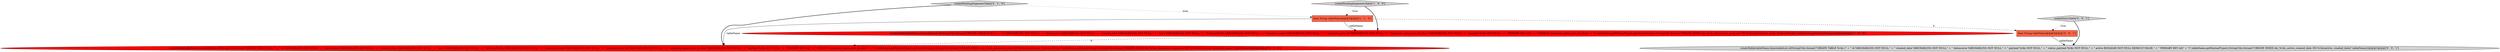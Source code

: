digraph {
3 [style = filled, label = "createPendingSegmentsTable['0', '1', '0']", fillcolor = lightgray, shape = diamond image = "AAA0AAABBB2BBB"];
0 [style = filled, label = "createTable(tableName,ImmutableList.of(StringUtils.format(\"CREATE TABLE %1$s (\" + \" id VARCHAR(255) NOT NULL,\" + \" dataSource VARCHAR(255) NOT NULL,\" + \" created_date VARCHAR(255) NOT NULL,\" + \" start VARCHAR(255) NOT NULL,\" + \" %3$send%3$s VARCHAR(255) NOT NULL,\" + \" sequence_name VARCHAR(255) NOT NULL,\" + \" sequence_prev_id VARCHAR(255) NOT NULL,\" + \" sequence_name_prev_id_sha1 VARCHAR(255) NOT NULL,\" + \" payload %2$s NOT NULL,\" + \" PRIMARY KEY (id),\" + \" UNIQUE (sequence_name_prev_id_sha1)\" + \")\",tableName,getPayloadType(),getQuoteString()),StringUtils.format(\"CREATE INDEX idx_%1$s_datasource_used_end ON %1$s(dataSource, used, %2$send%2$s)\",tableName,getQuoteString())))@@@3@@@['1', '0', '0']", fillcolor = red, shape = ellipse image = "AAA1AAABBB1BBB"];
1 [style = filled, label = "createPendingSegmentsTable['1', '0', '0']", fillcolor = lightgray, shape = diamond image = "AAA0AAABBB1BBB"];
2 [style = filled, label = "final String tableName@@@2@@@['1', '1', '0']", fillcolor = tomato, shape = box image = "AAA0AAABBB1BBB"];
5 [style = filled, label = "createTable(tableName,ImmutableList.of(StringUtils.format(\"CREATE TABLE %1$s (\" + \" id VARCHAR(255) NOT NULL,\" + \" created_date VARCHAR(255) NOT NULL,\" + \" datasource VARCHAR(255) NOT NULL,\" + \" payload %2$s NOT NULL,\" + \" status_payload %2$s NOT NULL,\" + \" active BOOLEAN NOT NULL DEFAULT FALSE,\" + \" PRIMARY KEY (id)\" + \")\",tableName,getPayloadType()),StringUtils.format(\"CREATE INDEX idx_%1$s_active_created_date ON %1$s(active, created_date)\",tableName)))@@@3@@@['0', '0', '1']", fillcolor = lightgray, shape = ellipse image = "AAA0AAABBB3BBB"];
4 [style = filled, label = "createTable(tableName,ImmutableList.of(StringUtils.format(\"CREATE TABLE %1$s (\" + \" id VARCHAR(255) NOT NULL,\" + \" dataSource VARCHAR(255) NOT NULL,\" + \" created_date VARCHAR(255) NOT NULL,\" + \" start VARCHAR(255) NOT NULL,\" + \" %3$send%3$s VARCHAR(255) NOT NULL,\" + \" sequence_name VARCHAR(255) NOT NULL,\" + \" sequence_prev_id VARCHAR(255) NOT NULL,\" + \" sequence_name_prev_id_sha1 VARCHAR(255) NOT NULL,\" + \" payload %2$s NOT NULL,\" + \" PRIMARY KEY (id),\" + \" UNIQUE (sequence_name_prev_id_sha1)\" + \")\",tableName,getPayloadType(),getQuoteString()),StringUtils.format(\"CREATE INDEX idx_%1$s_datasource_end ON %1$s(dataSource, %2$send%2$s)\",tableName,getQuoteString()),StringUtils.format(\"CREATE INDEX idx_%1$s_datasource_sequence ON %1$s(dataSource, sequence_name)\",tableName)))@@@3@@@['0', '1', '0']", fillcolor = red, shape = ellipse image = "AAA1AAABBB2BBB"];
6 [style = filled, label = "final String tableName@@@2@@@['0', '0', '1']", fillcolor = tomato, shape = box image = "AAA0AAABBB3BBB"];
7 [style = filled, label = "createEntryTable['0', '0', '1']", fillcolor = lightgray, shape = diamond image = "AAA0AAABBB3BBB"];
2->4 [style = solid, label="tableName"];
7->6 [style = dotted, label="true"];
7->5 [style = bold, label=""];
0->4 [style = dashed, label="0"];
1->0 [style = bold, label=""];
2->0 [style = solid, label="tableName"];
1->2 [style = dotted, label="true"];
3->4 [style = bold, label=""];
3->2 [style = dotted, label="true"];
6->5 [style = solid, label="tableName"];
2->6 [style = dashed, label="0"];
}
